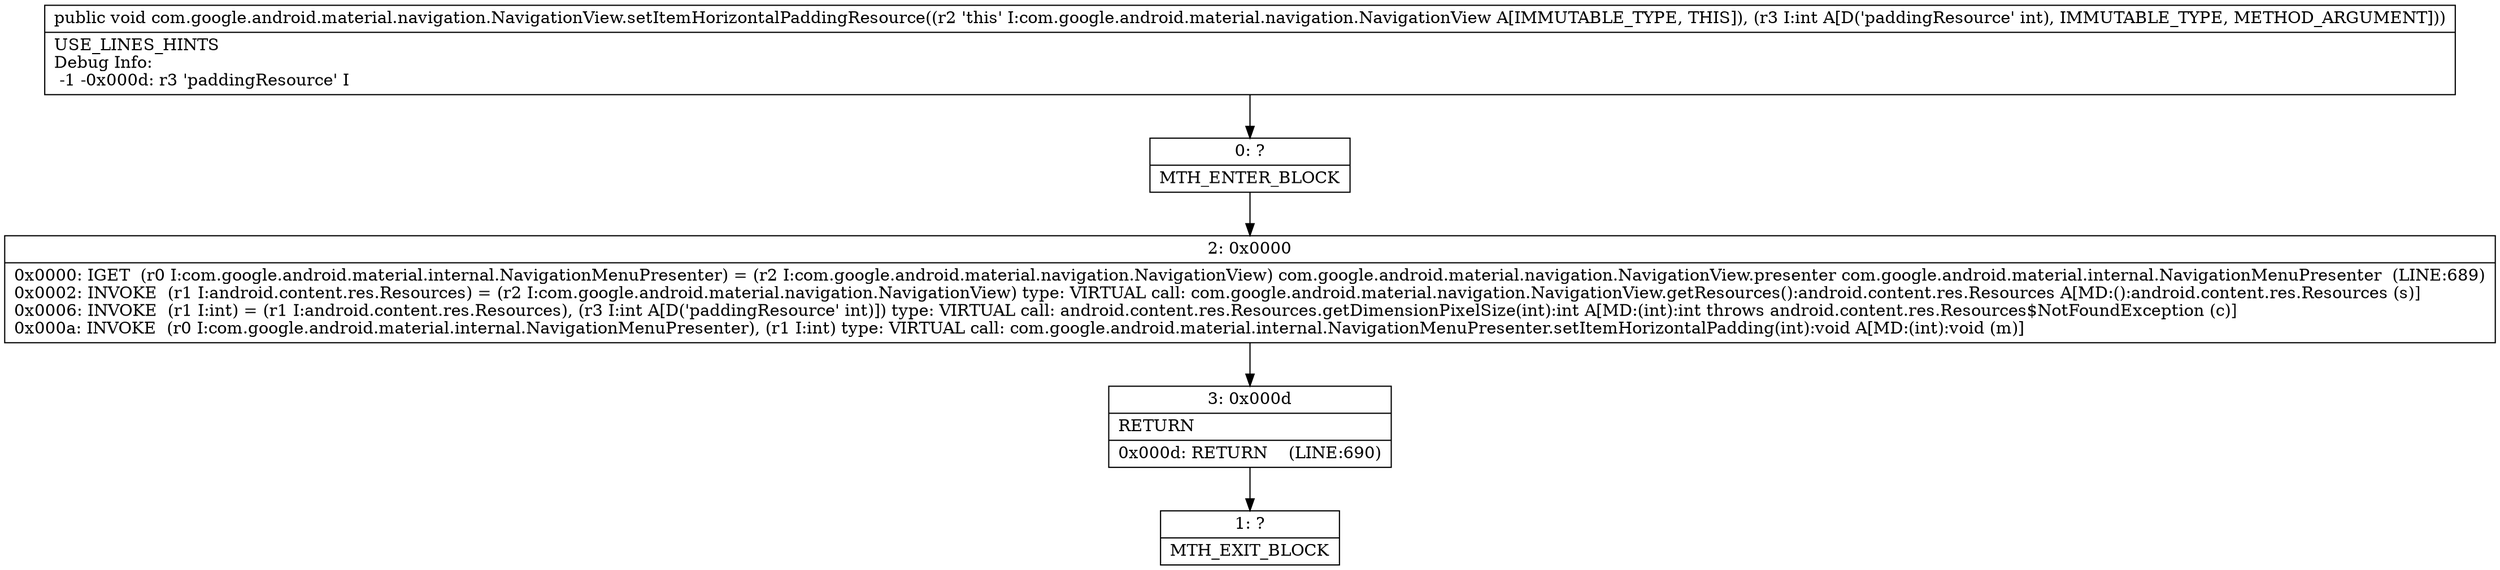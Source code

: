 digraph "CFG forcom.google.android.material.navigation.NavigationView.setItemHorizontalPaddingResource(I)V" {
Node_0 [shape=record,label="{0\:\ ?|MTH_ENTER_BLOCK\l}"];
Node_2 [shape=record,label="{2\:\ 0x0000|0x0000: IGET  (r0 I:com.google.android.material.internal.NavigationMenuPresenter) = (r2 I:com.google.android.material.navigation.NavigationView) com.google.android.material.navigation.NavigationView.presenter com.google.android.material.internal.NavigationMenuPresenter  (LINE:689)\l0x0002: INVOKE  (r1 I:android.content.res.Resources) = (r2 I:com.google.android.material.navigation.NavigationView) type: VIRTUAL call: com.google.android.material.navigation.NavigationView.getResources():android.content.res.Resources A[MD:():android.content.res.Resources (s)]\l0x0006: INVOKE  (r1 I:int) = (r1 I:android.content.res.Resources), (r3 I:int A[D('paddingResource' int)]) type: VIRTUAL call: android.content.res.Resources.getDimensionPixelSize(int):int A[MD:(int):int throws android.content.res.Resources$NotFoundException (c)]\l0x000a: INVOKE  (r0 I:com.google.android.material.internal.NavigationMenuPresenter), (r1 I:int) type: VIRTUAL call: com.google.android.material.internal.NavigationMenuPresenter.setItemHorizontalPadding(int):void A[MD:(int):void (m)]\l}"];
Node_3 [shape=record,label="{3\:\ 0x000d|RETURN\l|0x000d: RETURN    (LINE:690)\l}"];
Node_1 [shape=record,label="{1\:\ ?|MTH_EXIT_BLOCK\l}"];
MethodNode[shape=record,label="{public void com.google.android.material.navigation.NavigationView.setItemHorizontalPaddingResource((r2 'this' I:com.google.android.material.navigation.NavigationView A[IMMUTABLE_TYPE, THIS]), (r3 I:int A[D('paddingResource' int), IMMUTABLE_TYPE, METHOD_ARGUMENT]))  | USE_LINES_HINTS\lDebug Info:\l  \-1 \-0x000d: r3 'paddingResource' I\l}"];
MethodNode -> Node_0;Node_0 -> Node_2;
Node_2 -> Node_3;
Node_3 -> Node_1;
}

